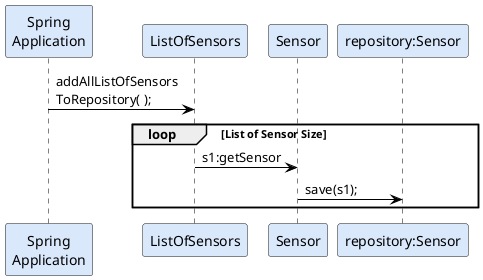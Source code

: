 @startuml

participant "Spring\nApplication" as SP #DAE8FC

participant "ListOfSensors" as LHG #DAE8FC
participant "Sensor" as HG #DAE8FC
participant "repository:Sensor" as RH #DAE8FC

skinparam actor {
	BorderColor 6C8EBF
}

skinparam participant {
	BorderColor 6C8EBF
}

skinparam shadowing false

skinparam sequence {
	ArrowColor BLACK
	ActorBorderColor DeepSkyBlue
	LifeLineBorderColor BLACK
}

SP -> LHG: addAllListOfSensors\nToRepository( );

loop List of Sensor Size
LHG -> HG: s1:getSensor

HG -> RH: save(s1);
end

@enduml